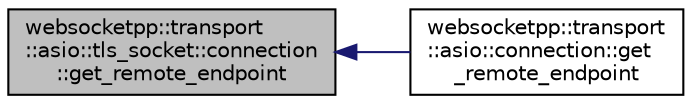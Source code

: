 digraph "websocketpp::transport::asio::tls_socket::connection::get_remote_endpoint"
{
  edge [fontname="Helvetica",fontsize="10",labelfontname="Helvetica",labelfontsize="10"];
  node [fontname="Helvetica",fontsize="10",shape=record];
  rankdir="LR";
  Node19 [label="websocketpp::transport\l::asio::tls_socket::connection\l::get_remote_endpoint",height=0.2,width=0.4,color="black", fillcolor="grey75", style="filled", fontcolor="black"];
  Node19 -> Node20 [dir="back",color="midnightblue",fontsize="10",style="solid"];
  Node20 [label="websocketpp::transport\l::asio::connection::get\l_remote_endpoint",height=0.2,width=0.4,color="black", fillcolor="white", style="filled",URL="$classwebsocketpp_1_1transport_1_1asio_1_1connection.html#ac16d6ae60ee14176130dc92d12a30b61",tooltip="Get the remote endpoint address. "];
}
